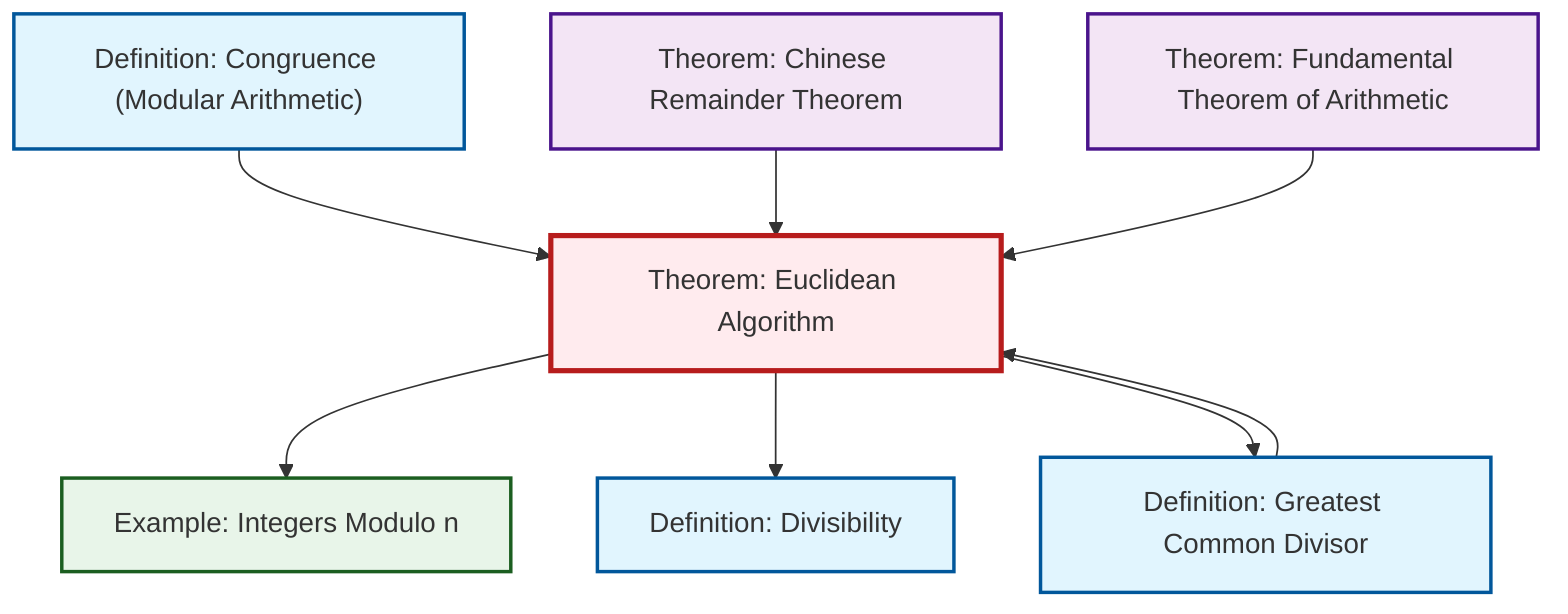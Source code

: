 graph TD
    classDef definition fill:#e1f5fe,stroke:#01579b,stroke-width:2px
    classDef theorem fill:#f3e5f5,stroke:#4a148c,stroke-width:2px
    classDef axiom fill:#fff3e0,stroke:#e65100,stroke-width:2px
    classDef example fill:#e8f5e9,stroke:#1b5e20,stroke-width:2px
    classDef current fill:#ffebee,stroke:#b71c1c,stroke-width:3px
    ex-quotient-integers-mod-n["Example: Integers Modulo n"]:::example
    thm-chinese-remainder["Theorem: Chinese Remainder Theorem"]:::theorem
    def-gcd["Definition: Greatest Common Divisor"]:::definition
    thm-fundamental-arithmetic["Theorem: Fundamental Theorem of Arithmetic"]:::theorem
    thm-euclidean-algorithm["Theorem: Euclidean Algorithm"]:::theorem
    def-divisibility["Definition: Divisibility"]:::definition
    def-congruence["Definition: Congruence (Modular Arithmetic)"]:::definition
    def-congruence --> thm-euclidean-algorithm
    thm-euclidean-algorithm --> ex-quotient-integers-mod-n
    thm-euclidean-algorithm --> def-divisibility
    thm-chinese-remainder --> thm-euclidean-algorithm
    def-gcd --> thm-euclidean-algorithm
    thm-euclidean-algorithm --> def-gcd
    thm-fundamental-arithmetic --> thm-euclidean-algorithm
    class thm-euclidean-algorithm current